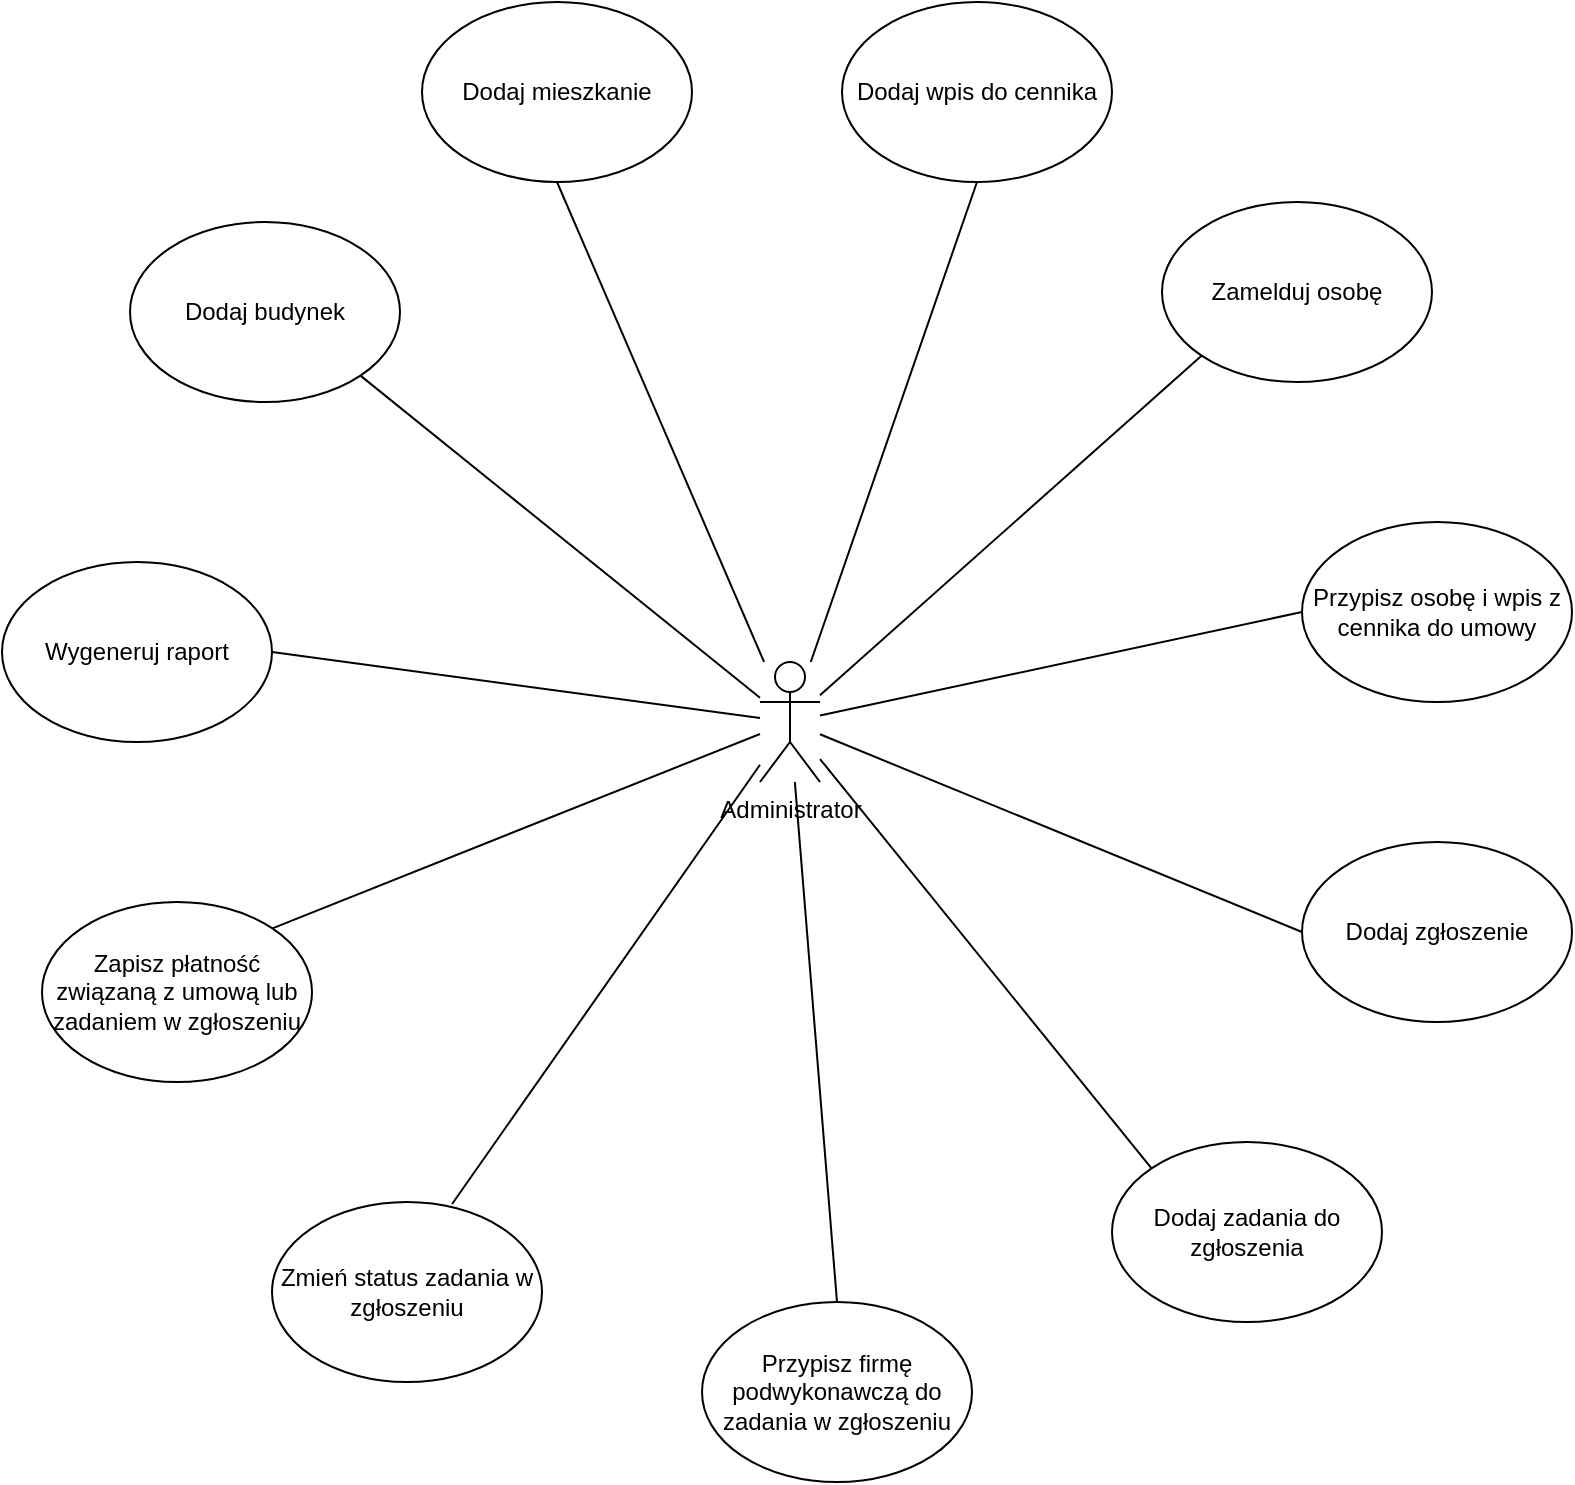 <mxfile version="24.2.5" type="device">
  <diagram name="Strona-1" id="CO2Lho6Jn4Zs_kgw5WHL">
    <mxGraphModel dx="1434" dy="836" grid="1" gridSize="10" guides="1" tooltips="1" connect="1" arrows="1" fold="1" page="1" pageScale="1" pageWidth="827" pageHeight="1169" math="0" shadow="0">
      <root>
        <mxCell id="0" />
        <mxCell id="1" parent="0" />
        <mxCell id="zhEialryifkVsMo9ecng-11" style="rounded=0;orthogonalLoop=1;jettySize=auto;html=1;entryX=0;entryY=0.5;entryDx=0;entryDy=0;endArrow=none;endFill=0;" parent="1" source="zhEialryifkVsMo9ecng-1" target="zhEialryifkVsMo9ecng-4" edge="1">
          <mxGeometry relative="1" as="geometry" />
        </mxCell>
        <mxCell id="zhEialryifkVsMo9ecng-16" style="edgeStyle=none;rounded=0;orthogonalLoop=1;jettySize=auto;html=1;entryX=0;entryY=1;entryDx=0;entryDy=0;strokeColor=default;align=center;verticalAlign=middle;fontFamily=Helvetica;fontSize=11;fontColor=default;labelBackgroundColor=default;endArrow=none;endFill=0;" parent="1" source="zhEialryifkVsMo9ecng-1" target="zhEialryifkVsMo9ecng-3" edge="1">
          <mxGeometry relative="1" as="geometry" />
        </mxCell>
        <mxCell id="zhEialryifkVsMo9ecng-17" style="edgeStyle=none;rounded=0;orthogonalLoop=1;jettySize=auto;html=1;entryX=0.5;entryY=1;entryDx=0;entryDy=0;strokeColor=default;align=center;verticalAlign=middle;fontFamily=Helvetica;fontSize=11;fontColor=default;labelBackgroundColor=default;endArrow=none;endFill=0;" parent="1" source="zhEialryifkVsMo9ecng-1" target="zhEialryifkVsMo9ecng-8" edge="1">
          <mxGeometry relative="1" as="geometry" />
        </mxCell>
        <mxCell id="zhEialryifkVsMo9ecng-18" style="edgeStyle=none;rounded=0;orthogonalLoop=1;jettySize=auto;html=1;entryX=1;entryY=1;entryDx=0;entryDy=0;strokeColor=default;align=center;verticalAlign=middle;fontFamily=Helvetica;fontSize=11;fontColor=default;labelBackgroundColor=default;endArrow=none;endFill=0;" parent="1" source="zhEialryifkVsMo9ecng-1" target="zhEialryifkVsMo9ecng-2" edge="1">
          <mxGeometry relative="1" as="geometry" />
        </mxCell>
        <mxCell id="zhEialryifkVsMo9ecng-19" style="edgeStyle=none;rounded=0;orthogonalLoop=1;jettySize=auto;html=1;entryX=1;entryY=0.5;entryDx=0;entryDy=0;strokeColor=default;align=center;verticalAlign=middle;fontFamily=Helvetica;fontSize=11;fontColor=default;labelBackgroundColor=default;endArrow=none;endFill=0;" parent="1" source="zhEialryifkVsMo9ecng-1" target="zhEialryifkVsMo9ecng-7" edge="1">
          <mxGeometry relative="1" as="geometry" />
        </mxCell>
        <mxCell id="zhEialryifkVsMo9ecng-20" style="edgeStyle=none;rounded=0;orthogonalLoop=1;jettySize=auto;html=1;entryX=1;entryY=0;entryDx=0;entryDy=0;strokeColor=default;align=center;verticalAlign=middle;fontFamily=Helvetica;fontSize=11;fontColor=default;labelBackgroundColor=default;endArrow=none;endFill=0;" parent="1" source="zhEialryifkVsMo9ecng-1" target="zhEialryifkVsMo9ecng-9" edge="1">
          <mxGeometry relative="1" as="geometry" />
        </mxCell>
        <mxCell id="R4Y-qMwQEU5ShF-LeEok-9" style="edgeStyle=none;rounded=0;orthogonalLoop=1;jettySize=auto;html=1;entryX=0;entryY=0;entryDx=0;entryDy=0;strokeColor=default;align=center;verticalAlign=middle;fontFamily=Helvetica;fontSize=11;fontColor=default;labelBackgroundColor=default;endArrow=none;endFill=0;" parent="1" source="zhEialryifkVsMo9ecng-1" target="R4Y-qMwQEU5ShF-LeEok-8" edge="1">
          <mxGeometry relative="1" as="geometry" />
        </mxCell>
        <mxCell id="R4Y-qMwQEU5ShF-LeEok-14" style="edgeStyle=none;rounded=0;orthogonalLoop=1;jettySize=auto;html=1;entryX=0.5;entryY=0;entryDx=0;entryDy=0;strokeColor=default;align=center;verticalAlign=middle;fontFamily=Helvetica;fontSize=11;fontColor=default;labelBackgroundColor=default;endArrow=none;endFill=0;" parent="1" source="zhEialryifkVsMo9ecng-1" target="zhEialryifkVsMo9ecng-5" edge="1">
          <mxGeometry relative="1" as="geometry" />
        </mxCell>
        <mxCell id="R4Y-qMwQEU5ShF-LeEok-15" style="edgeStyle=none;rounded=0;orthogonalLoop=1;jettySize=auto;html=1;entryX=0;entryY=0.5;entryDx=0;entryDy=0;strokeColor=default;align=center;verticalAlign=middle;fontFamily=Helvetica;fontSize=11;fontColor=default;labelBackgroundColor=default;endArrow=none;endFill=0;" parent="1" source="zhEialryifkVsMo9ecng-1" target="R4Y-qMwQEU5ShF-LeEok-3" edge="1">
          <mxGeometry relative="1" as="geometry" />
        </mxCell>
        <mxCell id="R4Y-qMwQEU5ShF-LeEok-17" style="edgeStyle=none;rounded=0;orthogonalLoop=1;jettySize=auto;html=1;entryX=0.5;entryY=1;entryDx=0;entryDy=0;strokeColor=default;align=center;verticalAlign=middle;fontFamily=Helvetica;fontSize=11;fontColor=default;labelBackgroundColor=default;endArrow=none;endFill=0;" parent="1" source="zhEialryifkVsMo9ecng-1" target="R4Y-qMwQEU5ShF-LeEok-1" edge="1">
          <mxGeometry relative="1" as="geometry" />
        </mxCell>
        <mxCell id="zhEialryifkVsMo9ecng-1" value="Administrator" style="shape=umlActor;verticalLabelPosition=bottom;verticalAlign=top;html=1;outlineConnect=0;fillColor=none;" parent="1" vertex="1">
          <mxGeometry x="399" y="380" width="30" height="60" as="geometry" />
        </mxCell>
        <mxCell id="zhEialryifkVsMo9ecng-2" value="Dodaj budynek" style="ellipse;whiteSpace=wrap;html=1;fillColor=none;" parent="1" vertex="1">
          <mxGeometry x="84" y="160" width="135" height="90" as="geometry" />
        </mxCell>
        <mxCell id="zhEialryifkVsMo9ecng-3" value="Zamelduj osobę" style="ellipse;whiteSpace=wrap;html=1;fillColor=none;" parent="1" vertex="1">
          <mxGeometry x="600" y="150" width="135" height="90" as="geometry" />
        </mxCell>
        <mxCell id="zhEialryifkVsMo9ecng-4" value="Dodaj zgłoszenie" style="ellipse;whiteSpace=wrap;html=1;fillColor=none;" parent="1" vertex="1">
          <mxGeometry x="670" y="470" width="135" height="90" as="geometry" />
        </mxCell>
        <mxCell id="zhEialryifkVsMo9ecng-5" value="Przypisz firmę podwykonawczą do zadania w zgłoszeniu" style="ellipse;whiteSpace=wrap;html=1;fillColor=none;" parent="1" vertex="1">
          <mxGeometry x="370" y="700" width="135" height="90" as="geometry" />
        </mxCell>
        <mxCell id="zhEialryifkVsMo9ecng-7" value="Wygeneruj raport" style="ellipse;whiteSpace=wrap;html=1;fillColor=none;" parent="1" vertex="1">
          <mxGeometry x="20" y="330" width="135" height="90" as="geometry" />
        </mxCell>
        <mxCell id="zhEialryifkVsMo9ecng-8" value="Dodaj wpis do cennika" style="ellipse;whiteSpace=wrap;html=1;fillColor=none;" parent="1" vertex="1">
          <mxGeometry x="440" y="50" width="135" height="90" as="geometry" />
        </mxCell>
        <mxCell id="zhEialryifkVsMo9ecng-9" value="Zapisz płatność związaną z umową lub zadaniem w zgłoszeniu" style="ellipse;whiteSpace=wrap;html=1;fillColor=none;" parent="1" vertex="1">
          <mxGeometry x="40" y="500" width="135" height="90" as="geometry" />
        </mxCell>
        <mxCell id="zhEialryifkVsMo9ecng-10" value="Zmień status zadania w zgłoszeniu" style="ellipse;whiteSpace=wrap;html=1;fillColor=none;" parent="1" vertex="1">
          <mxGeometry x="155" y="650" width="135" height="90" as="geometry" />
        </mxCell>
        <mxCell id="R4Y-qMwQEU5ShF-LeEok-1" value="Dodaj mieszkanie" style="ellipse;whiteSpace=wrap;html=1;fillColor=none;" parent="1" vertex="1">
          <mxGeometry x="230" y="50" width="135" height="90" as="geometry" />
        </mxCell>
        <mxCell id="R4Y-qMwQEU5ShF-LeEok-3" value="Przypisz osobę i wpis z cennika do umowy" style="ellipse;whiteSpace=wrap;html=1;fillColor=none;" parent="1" vertex="1">
          <mxGeometry x="670" y="310" width="135" height="90" as="geometry" />
        </mxCell>
        <mxCell id="R4Y-qMwQEU5ShF-LeEok-8" value="Dodaj zadania do zgłoszenia" style="ellipse;whiteSpace=wrap;html=1;fillColor=none;" parent="1" vertex="1">
          <mxGeometry x="575" y="620" width="135" height="90" as="geometry" />
        </mxCell>
        <mxCell id="R4Y-qMwQEU5ShF-LeEok-13" style="edgeStyle=none;rounded=0;orthogonalLoop=1;jettySize=auto;html=1;entryX=0.667;entryY=0.011;entryDx=0;entryDy=0;entryPerimeter=0;strokeColor=default;align=center;verticalAlign=middle;fontFamily=Helvetica;fontSize=11;fontColor=default;labelBackgroundColor=default;endArrow=none;endFill=0;" parent="1" source="zhEialryifkVsMo9ecng-1" target="zhEialryifkVsMo9ecng-10" edge="1">
          <mxGeometry relative="1" as="geometry" />
        </mxCell>
      </root>
    </mxGraphModel>
  </diagram>
</mxfile>
